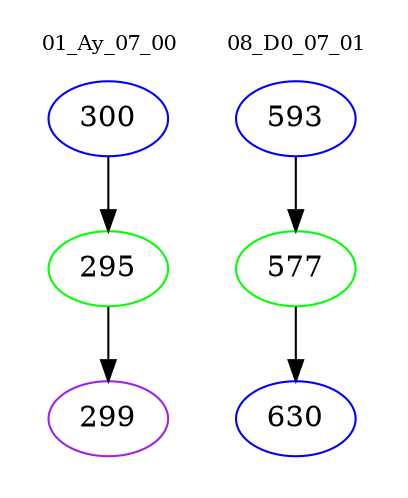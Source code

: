 digraph{
subgraph cluster_0 {
color = white
label = "01_Ay_07_00";
fontsize=10;
T0_300 [label="300", color="blue"]
T0_300 -> T0_295 [color="black"]
T0_295 [label="295", color="green"]
T0_295 -> T0_299 [color="black"]
T0_299 [label="299", color="purple"]
}
subgraph cluster_1 {
color = white
label = "08_D0_07_01";
fontsize=10;
T1_593 [label="593", color="blue"]
T1_593 -> T1_577 [color="black"]
T1_577 [label="577", color="green"]
T1_577 -> T1_630 [color="black"]
T1_630 [label="630", color="blue"]
}
}

